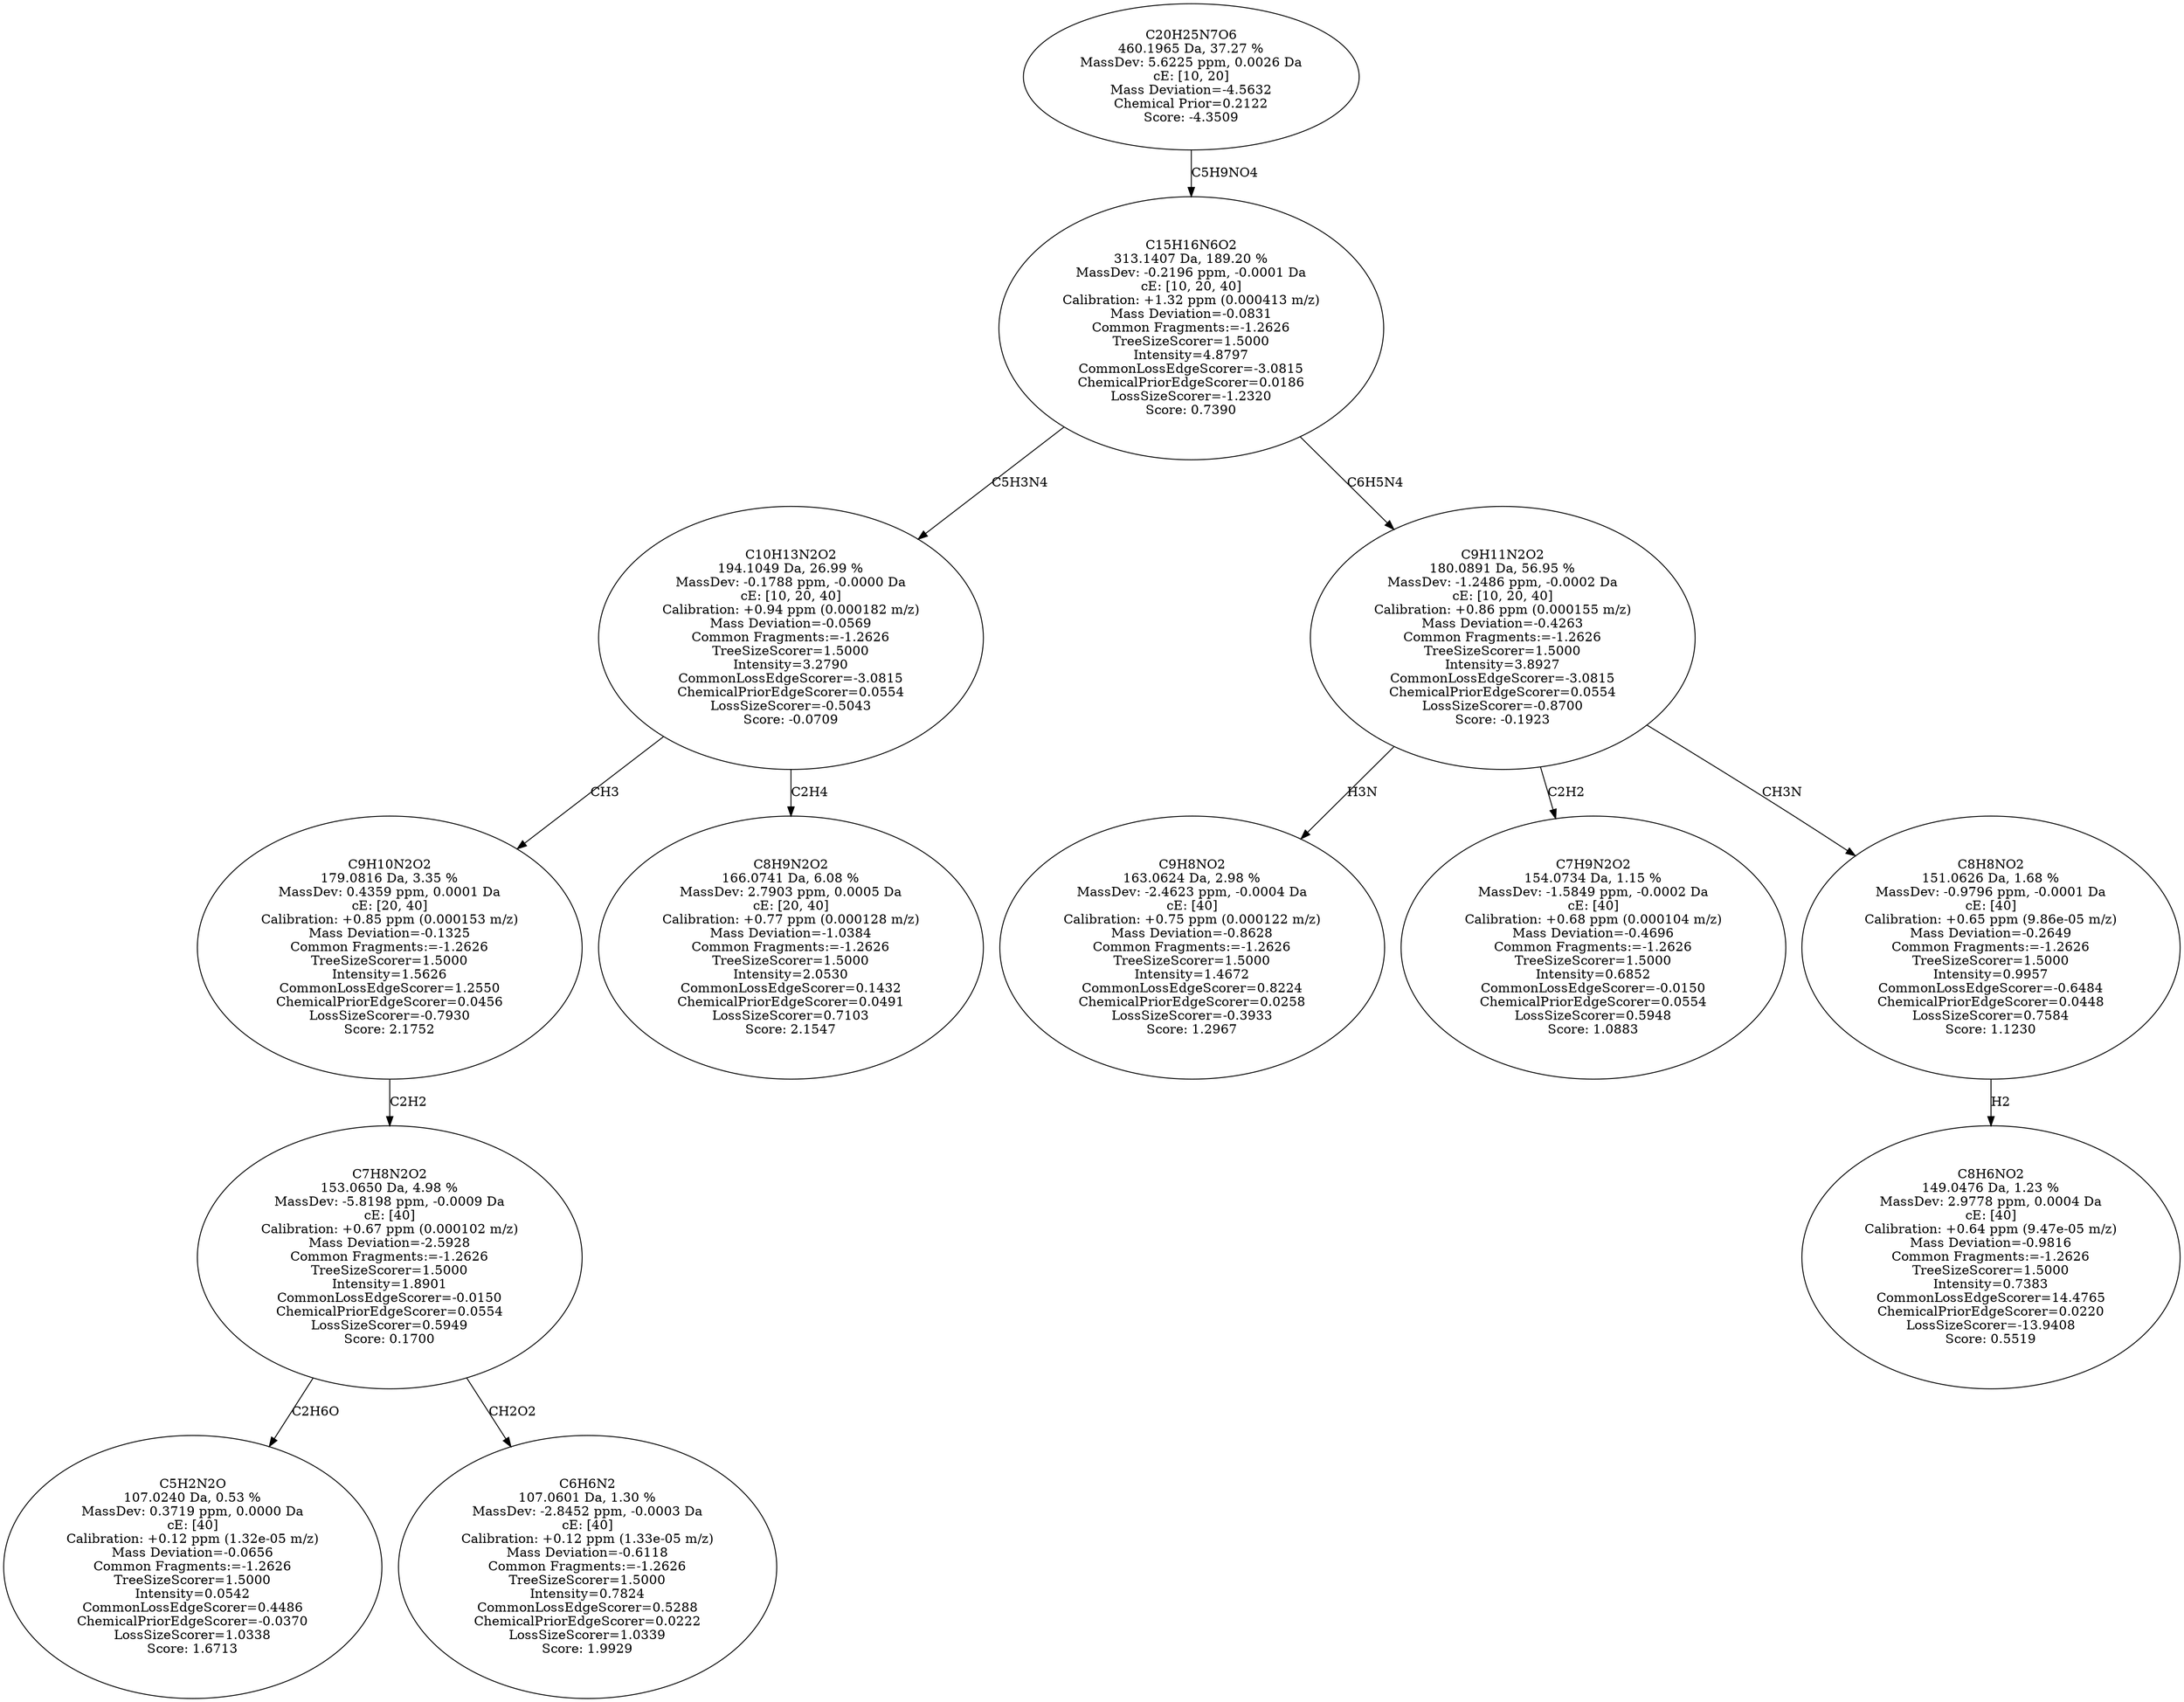 strict digraph {
v1 [label="C5H2N2O\n107.0240 Da, 0.53 %\nMassDev: 0.3719 ppm, 0.0000 Da\ncE: [40]\nCalibration: +0.12 ppm (1.32e-05 m/z)\nMass Deviation=-0.0656\nCommon Fragments:=-1.2626\nTreeSizeScorer=1.5000\nIntensity=0.0542\nCommonLossEdgeScorer=0.4486\nChemicalPriorEdgeScorer=-0.0370\nLossSizeScorer=1.0338\nScore: 1.6713"];
v2 [label="C6H6N2\n107.0601 Da, 1.30 %\nMassDev: -2.8452 ppm, -0.0003 Da\ncE: [40]\nCalibration: +0.12 ppm (1.33e-05 m/z)\nMass Deviation=-0.6118\nCommon Fragments:=-1.2626\nTreeSizeScorer=1.5000\nIntensity=0.7824\nCommonLossEdgeScorer=0.5288\nChemicalPriorEdgeScorer=0.0222\nLossSizeScorer=1.0339\nScore: 1.9929"];
v3 [label="C7H8N2O2\n153.0650 Da, 4.98 %\nMassDev: -5.8198 ppm, -0.0009 Da\ncE: [40]\nCalibration: +0.67 ppm (0.000102 m/z)\nMass Deviation=-2.5928\nCommon Fragments:=-1.2626\nTreeSizeScorer=1.5000\nIntensity=1.8901\nCommonLossEdgeScorer=-0.0150\nChemicalPriorEdgeScorer=0.0554\nLossSizeScorer=0.5949\nScore: 0.1700"];
v4 [label="C9H10N2O2\n179.0816 Da, 3.35 %\nMassDev: 0.4359 ppm, 0.0001 Da\ncE: [20, 40]\nCalibration: +0.85 ppm (0.000153 m/z)\nMass Deviation=-0.1325\nCommon Fragments:=-1.2626\nTreeSizeScorer=1.5000\nIntensity=1.5626\nCommonLossEdgeScorer=1.2550\nChemicalPriorEdgeScorer=0.0456\nLossSizeScorer=-0.7930\nScore: 2.1752"];
v5 [label="C8H9N2O2\n166.0741 Da, 6.08 %\nMassDev: 2.7903 ppm, 0.0005 Da\ncE: [20, 40]\nCalibration: +0.77 ppm (0.000128 m/z)\nMass Deviation=-1.0384\nCommon Fragments:=-1.2626\nTreeSizeScorer=1.5000\nIntensity=2.0530\nCommonLossEdgeScorer=0.1432\nChemicalPriorEdgeScorer=0.0491\nLossSizeScorer=0.7103\nScore: 2.1547"];
v6 [label="C10H13N2O2\n194.1049 Da, 26.99 %\nMassDev: -0.1788 ppm, -0.0000 Da\ncE: [10, 20, 40]\nCalibration: +0.94 ppm (0.000182 m/z)\nMass Deviation=-0.0569\nCommon Fragments:=-1.2626\nTreeSizeScorer=1.5000\nIntensity=3.2790\nCommonLossEdgeScorer=-3.0815\nChemicalPriorEdgeScorer=0.0554\nLossSizeScorer=-0.5043\nScore: -0.0709"];
v7 [label="C9H8NO2\n163.0624 Da, 2.98 %\nMassDev: -2.4623 ppm, -0.0004 Da\ncE: [40]\nCalibration: +0.75 ppm (0.000122 m/z)\nMass Deviation=-0.8628\nCommon Fragments:=-1.2626\nTreeSizeScorer=1.5000\nIntensity=1.4672\nCommonLossEdgeScorer=0.8224\nChemicalPriorEdgeScorer=0.0258\nLossSizeScorer=-0.3933\nScore: 1.2967"];
v8 [label="C7H9N2O2\n154.0734 Da, 1.15 %\nMassDev: -1.5849 ppm, -0.0002 Da\ncE: [40]\nCalibration: +0.68 ppm (0.000104 m/z)\nMass Deviation=-0.4696\nCommon Fragments:=-1.2626\nTreeSizeScorer=1.5000\nIntensity=0.6852\nCommonLossEdgeScorer=-0.0150\nChemicalPriorEdgeScorer=0.0554\nLossSizeScorer=0.5948\nScore: 1.0883"];
v9 [label="C8H6NO2\n149.0476 Da, 1.23 %\nMassDev: 2.9778 ppm, 0.0004 Da\ncE: [40]\nCalibration: +0.64 ppm (9.47e-05 m/z)\nMass Deviation=-0.9816\nCommon Fragments:=-1.2626\nTreeSizeScorer=1.5000\nIntensity=0.7383\nCommonLossEdgeScorer=14.4765\nChemicalPriorEdgeScorer=0.0220\nLossSizeScorer=-13.9408\nScore: 0.5519"];
v10 [label="C8H8NO2\n151.0626 Da, 1.68 %\nMassDev: -0.9796 ppm, -0.0001 Da\ncE: [40]\nCalibration: +0.65 ppm (9.86e-05 m/z)\nMass Deviation=-0.2649\nCommon Fragments:=-1.2626\nTreeSizeScorer=1.5000\nIntensity=0.9957\nCommonLossEdgeScorer=-0.6484\nChemicalPriorEdgeScorer=0.0448\nLossSizeScorer=0.7584\nScore: 1.1230"];
v11 [label="C9H11N2O2\n180.0891 Da, 56.95 %\nMassDev: -1.2486 ppm, -0.0002 Da\ncE: [10, 20, 40]\nCalibration: +0.86 ppm (0.000155 m/z)\nMass Deviation=-0.4263\nCommon Fragments:=-1.2626\nTreeSizeScorer=1.5000\nIntensity=3.8927\nCommonLossEdgeScorer=-3.0815\nChemicalPriorEdgeScorer=0.0554\nLossSizeScorer=-0.8700\nScore: -0.1923"];
v12 [label="C15H16N6O2\n313.1407 Da, 189.20 %\nMassDev: -0.2196 ppm, -0.0001 Da\ncE: [10, 20, 40]\nCalibration: +1.32 ppm (0.000413 m/z)\nMass Deviation=-0.0831\nCommon Fragments:=-1.2626\nTreeSizeScorer=1.5000\nIntensity=4.8797\nCommonLossEdgeScorer=-3.0815\nChemicalPriorEdgeScorer=0.0186\nLossSizeScorer=-1.2320\nScore: 0.7390"];
v13 [label="C20H25N7O6\n460.1965 Da, 37.27 %\nMassDev: 5.6225 ppm, 0.0026 Da\ncE: [10, 20]\nMass Deviation=-4.5632\nChemical Prior=0.2122\nScore: -4.3509"];
v3 -> v1 [label="C2H6O"];
v3 -> v2 [label="CH2O2"];
v4 -> v3 [label="C2H2"];
v6 -> v4 [label="CH3"];
v6 -> v5 [label="C2H4"];
v12 -> v6 [label="C5H3N4"];
v11 -> v7 [label="H3N"];
v11 -> v8 [label="C2H2"];
v10 -> v9 [label="H2"];
v11 -> v10 [label="CH3N"];
v12 -> v11 [label="C6H5N4"];
v13 -> v12 [label="C5H9NO4"];
}